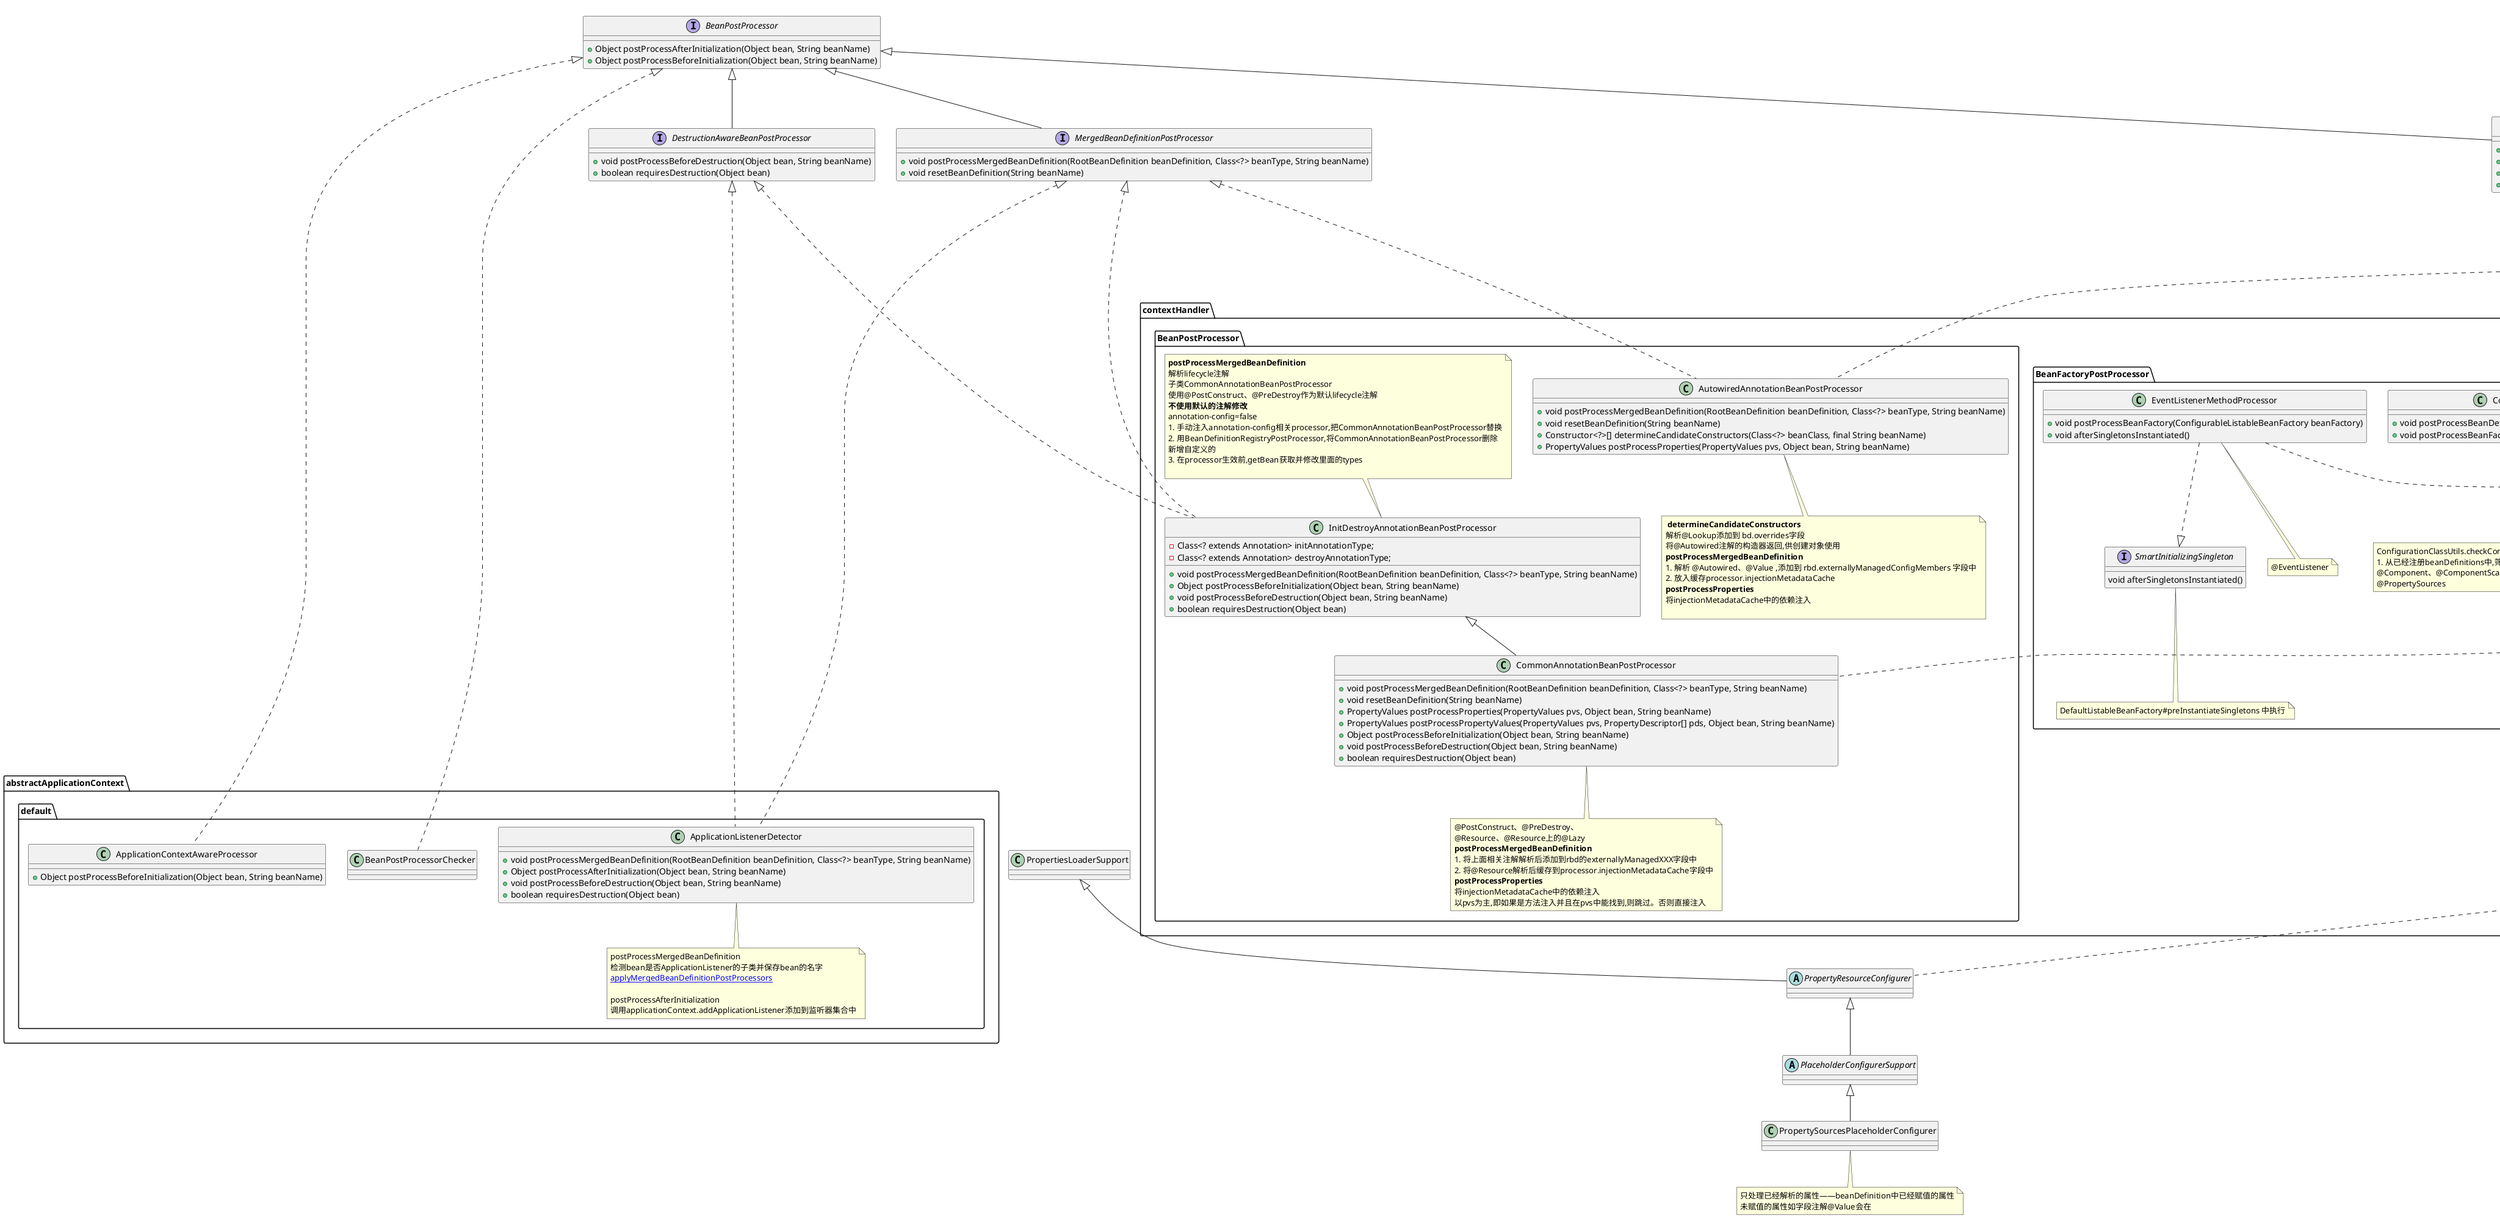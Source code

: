 @startuml
'https://plantuml.com/class-diagram
interface BeanPostProcessor{
    + Object postProcessAfterInitialization(Object bean, String beanName)
    + Object postProcessBeforeInitialization(Object bean, String beanName)
}
interface InstantiationAwareBeanPostProcessor extends BeanPostProcessor{
    + Object postProcessBeforeInstantiation(Class<?> beanClass, String beanName)
    + boolean postProcessAfterInstantiation(Object bean, String beanName)
    + PropertyValues postProcessProperties(PropertyValues pvs, Object bean, String beanName)
    + PropertyValues postProcessPropertyValues(PropertyValues pvs, PropertyDescriptor[] pds, Object bean, String beanName)
}
note top
当postProcessBeforeInstantiation(短路初始化方法) 返回一个 bean实例时
bean的后续初始化只有 postProcessAfterInitialization 会执行
init-method,@PostConstruct,InitializingBean 都不会执行
end note

interface MergedBeanDefinitionPostProcessor extends BeanPostProcessor{
	+ void postProcessMergedBeanDefinition(RootBeanDefinition beanDefinition, Class<?> beanType, String beanName)
    + void resetBeanDefinition(String beanName)
}

interface DestructionAwareBeanPostProcessor extends BeanPostProcessor{
    + void postProcessBeforeDestruction(Object bean, String beanName)
    + boolean requiresDestruction(Object bean)
}

interface SmartInstantiationAwareBeanPostProcessor extends InstantiationAwareBeanPostProcessor{
    + Class<?> predictBeanType(Class<?> beanClass, String beanName)
    + Constructor<?>[] determineCandidateConstructors(Class<?> beanClass, String beanName)
    + Object getEarlyBeanReference(Object bean, String beanName)
}





class BeanPostProcessorCache {
     List<InstantiationAwareBeanPostProcessor> instantiationAware = new ArrayList<>();
     List<SmartInstantiationAwareBeanPostProcessor> smartInstantiationAware = new ArrayList<>();
     List<DestructionAwareBeanPostProcessor> destructionAware = new ArrayList<>();
     List<MergedBeanDefinitionPostProcessor> mergedDefinition = new ArrayList<>();
}



abstract class InstantiationAwareBeanPostProcessorAdapter implements SmartInstantiationAwareBeanPostProcessor
abstract class AbstractAutoProxyCreator extends ProxyProcessorSupport implements SmartInstantiationAwareBeanPostProcessor




interface BeanFactoryPostProcessor{
    + void postProcessBeanFactory(ConfigurableListableBeanFactory beanFactory)
}
interface BeanDefinitionRegistryPostProcessor extends BeanFactoryPostProcessor{
    + void postProcessBeanDefinitionRegistry(BeanDefinitionRegistry registry)
}
note bottom of BeanFactoryPostProcessor
在BeanDefinition注册后,对BeanDefinition做进一步处理

end note

namespace abstractApplicationContext.default{
    class ApplicationContextAwareProcessor{
        + Object postProcessBeforeInitialization(Object bean, String beanName)
    }
    ApplicationContextAwareProcessor .u.....|> .BeanPostProcessor
    class ApplicationListenerDetector{
        + void postProcessMergedBeanDefinition(RootBeanDefinition beanDefinition, Class<?> beanType, String beanName)
        + Object postProcessAfterInitialization(Object bean, String beanName)
        + void postProcessBeforeDestruction(Object bean, String beanName)
        + boolean requiresDestruction(Object bean)
    }
    ApplicationListenerDetector .u.....|> .DestructionAwareBeanPostProcessor
    ApplicationListenerDetector .u.....|> .MergedBeanDefinitionPostProcessor
    note bottom of ApplicationListenerDetector
    postProcessMergedBeanDefinition
    检测bean是否ApplicationListener的子类并保存bean的名字
    [[../active/003_createBeanInstance.puml applyMergedBeanDefinitionPostProcessors]]

    postProcessAfterInitialization
    调用applicationContext.addApplicationListener添加到监听器集合中
    end note

    class BeanPostProcessorChecker implements .BeanPostProcessor
}


namespace contextHandler{
    namespace BeanFactoryPostProcessor {
        interface SmartInitializingSingleton{
            void afterSingletonsInstantiated()
        }
        note bottom
        DefaultListableBeanFactory#preInstantiateSingletons 中执行
        end note
        class ConfigurationClassPostProcessor{
            + void postProcessBeanDefinitionRegistry(BeanDefinitionRegistry registry)
            + void postProcessBeanFactory(ConfigurableListableBeanFactory beanFactory)
        }
        note bottom
        ConfigurationClassUtils.checkConfigurationClassCandidate -> ConfigurationClassParser
        #从已经注册beanDefinitions中,筛选出有@Configuration注解的bd
        @Component、@ComponentScan、@Import、@ImportResource
        @PropertySources
        end note
        ConfigurationClassPostProcessor ....|> .BeanDefinitionRegistryPostProcessor

        class EventListenerMethodProcessor {
            + void postProcessBeanFactory(ConfigurableListableBeanFactory beanFactory)
            + void afterSingletonsInstantiated()
        }
        note bottom
        @EventListener
        end note
        EventListenerMethodProcessor ....|> .BeanFactoryPostProcessor
        EventListenerMethodProcessor ..|> SmartInitializingSingleton

    }
    namespace BeanPostProcessor{
        class AutowiredAnnotationBeanPostProcessor implements .SmartInstantiationAwareBeanPostProcessor,.MergedBeanDefinitionPostProcessor{
            + void postProcessMergedBeanDefinition(RootBeanDefinition beanDefinition, Class<?> beanType, String beanName)
            + void resetBeanDefinition(String beanName)
            + Constructor<?>[] determineCandidateConstructors(Class<?> beanClass, final String beanName)
            + PropertyValues postProcessProperties(PropertyValues pvs, Object bean, String beanName)

        }
        note bottom of AutowiredAnnotationBeanPostProcessor
         **determineCandidateConstructors**
        解析@Lookup添加到 bd.overrides字段
        将@Autowired注解的构造器返回,供创建对象使用
        **postProcessMergedBeanDefinition**
        #解析 @Autowired、@Value ,添加到 rbd.externallyManagedConfigMembers 字段中
        #放入缓存processor.injectionMetadataCache
        **postProcessProperties**
        将injectionMetadataCache中的依赖注入

        end note

        class InitDestroyAnnotationBeanPostProcessor implements .DestructionAwareBeanPostProcessor, .MergedBeanDefinitionPostProcessor{
            - Class<? extends Annotation> initAnnotationType;
            - Class<? extends Annotation> destroyAnnotationType;

            + void postProcessMergedBeanDefinition(RootBeanDefinition beanDefinition, Class<?> beanType, String beanName)
            + Object postProcessBeforeInitialization(Object bean, String beanName)
            + void postProcessBeforeDestruction(Object bean, String beanName)
            + boolean requiresDestruction(Object bean)
        }
        note top of InitDestroyAnnotationBeanPostProcessor
        **postProcessMergedBeanDefinition**
        解析lifecycle注解
        子类CommonAnnotationBeanPostProcessor
        使用@PostConstruct、@PreDestroy作为默认lifecycle注解
        **不使用默认的注解修改**
        annotation-config=false
        #手动注入annotation-config相关processor,把CommonAnnotationBeanPostProcessor替换
        #用BeanDefinitionRegistryPostProcessor,将CommonAnnotationBeanPostProcessor删除
        新增自定义的
        #在processor生效前,getBean获取并修改里面的types

        end note

        class CommonAnnotationBeanPostProcessor extends InitDestroyAnnotationBeanPostProcessor implements .InstantiationAwareBeanPostProcessor{
            + void postProcessMergedBeanDefinition(RootBeanDefinition beanDefinition, Class<?> beanType, String beanName)
            + void resetBeanDefinition(String beanName)
            + PropertyValues postProcessProperties(PropertyValues pvs, Object bean, String beanName)
            + PropertyValues postProcessPropertyValues(PropertyValues pvs, PropertyDescriptor[] pds, Object bean, String beanName)
            + Object postProcessBeforeInitialization(Object bean, String beanName)
            + void postProcessBeforeDestruction(Object bean, String beanName)
            + boolean requiresDestruction(Object bean)
        }
        note bottom of CommonAnnotationBeanPostProcessor
        @PostConstruct、@PreDestroy、
        @Resource、@Resource上的@Lazy
        **postProcessMergedBeanDefinition**
        #将上面相关注解解析后添加到rbd的externallyManagedXXX字段中
        #将@Resource解析后缓存到processor.injectionMetadataCache字段中
        **postProcessProperties**
        将injectionMetadataCache中的依赖注入
        以pvs为主,即如果是方法注入并且在pvs中能找到,则跳过。否则直接注入
        end note
    }

}


'Property
abstract class PropertyResourceConfigurer extends PropertiesLoaderSupport implements BeanFactoryPostProcessor
abstract class PlaceholderConfigurerSupport extends PropertyResourceConfigurer
class PropertySourcesPlaceholderConfigurer extends PlaceholderConfigurerSupport
note bottom
只处理已经解析的属性——beanDefinition中已经赋值的属性
未赋值的属性如字段注解@Value会在
end note

@enduml